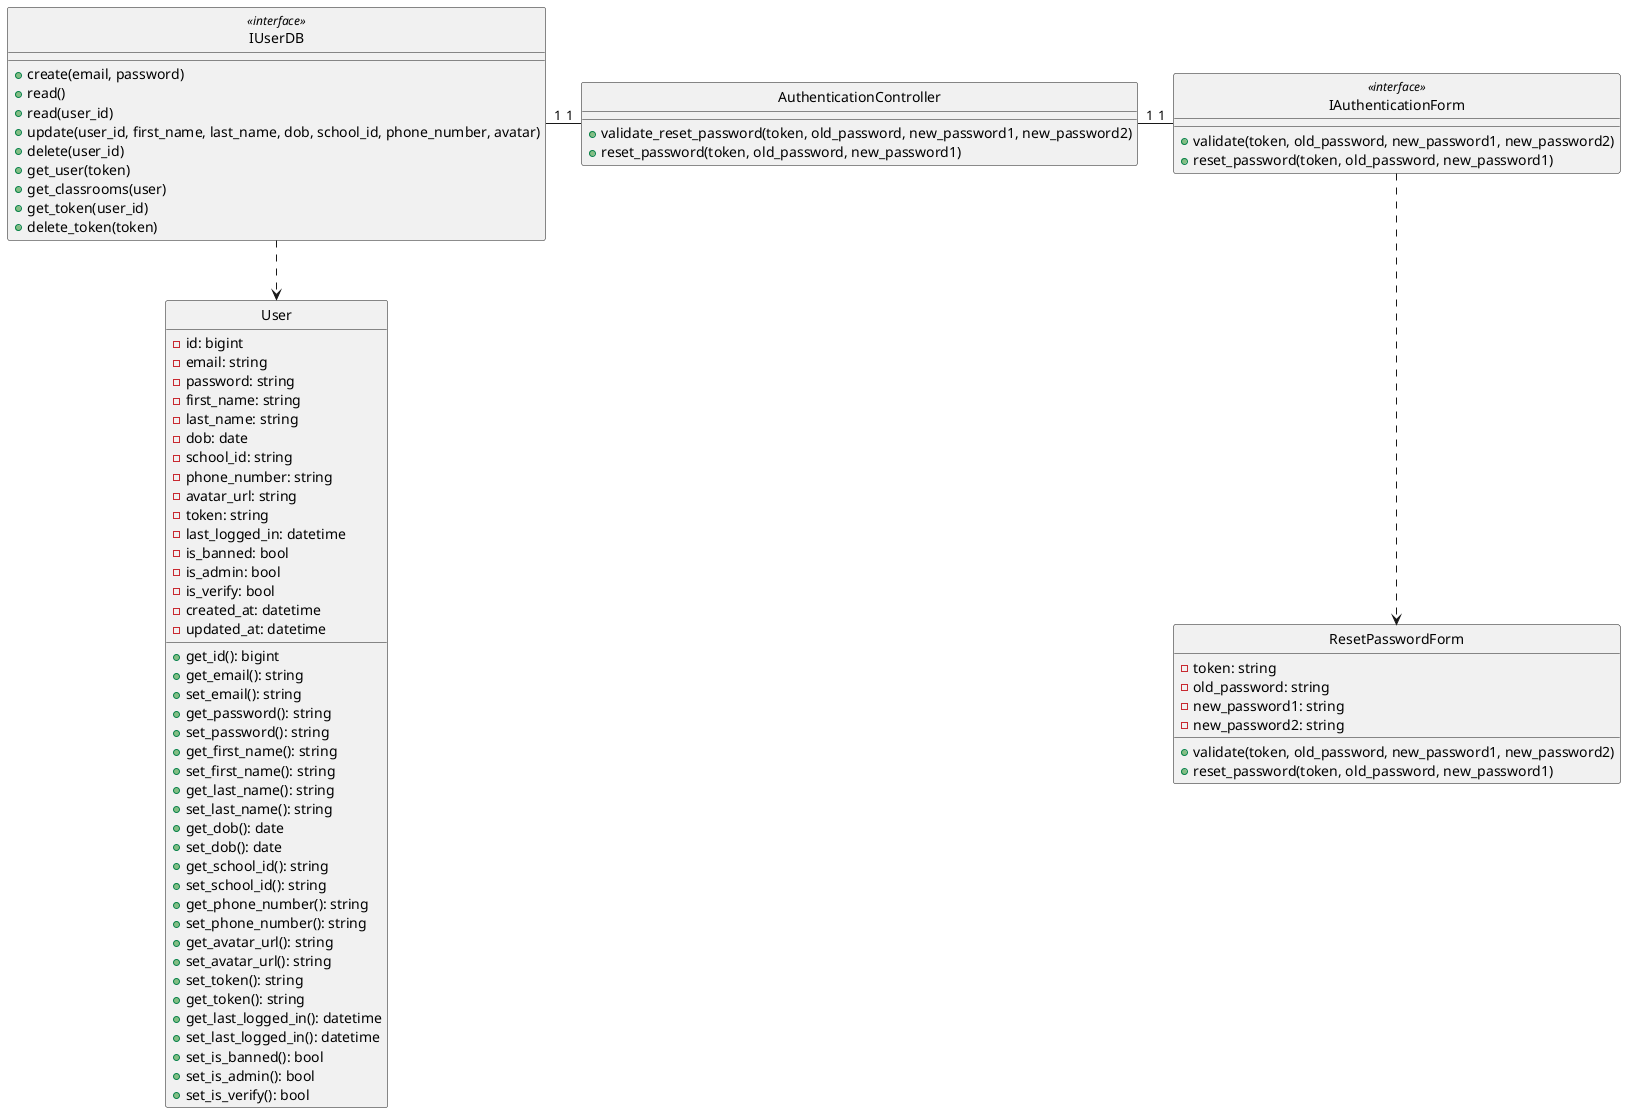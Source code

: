 @startuml createClass

class User {
    - id: bigint
    - email: string
    - password: string
    - first_name: string
    - last_name: string
    - dob: date
    - school_id: string
    - phone_number: string
    - avatar_url: string
    - token: string
    - last_logged_in: datetime
    - is_banned: bool
    - is_admin: bool
    - is_verify: bool
    - created_at: datetime
    - updated_at: datetime

    + get_id(): bigint
    + get_email(): string
    + set_email(): string
    + get_password(): string
    + set_password(): string
    + get_first_name(): string
    + set_first_name(): string
    + get_last_name(): string
    + set_last_name(): string
    + get_dob(): date
    + set_dob(): date
    + get_school_id(): string
    + set_school_id(): string
    + get_phone_number(): string
    + set_phone_number(): string
    + get_avatar_url(): string
    + set_avatar_url(): string
    + set_token(): string
    + get_token(): string
    + get_last_logged_in(): datetime
    + set_last_logged_in(): datetime
    + set_is_banned(): bool
    + set_is_admin(): bool
    + set_is_verify(): bool
}

class IUserDB <<interface>> {
    + create(email, password)
    + read()
    + read(user_id)
    + update(user_id, first_name, last_name, dob, school_id, phone_number, avatar)
    + delete(user_id)
    + get_user(token)
    + get_classrooms(user)
    + get_token(user_id)
    + delete_token(token)
}

class ResetPasswordForm {
    - token: string
    - old_password: string
    - new_password1: string
    - new_password2: string

    + validate(token, old_password, new_password1, new_password2)
    + reset_password(token, old_password, new_password1)
}

class IAuthenticationForm <<interface>> {
    + validate(token, old_password, new_password1, new_password2)
    + reset_password(token, old_password, new_password1)
}

class AuthenticationController {
    + validate_reset_password(token, old_password, new_password1, new_password2)
    + reset_password(token, old_password, new_password1)
}

hide User circle
hide IUserDB <<interface>> circle
hide ResetPasswordForm circle
hide IAuthenticationForm <<interface>> circle
hide AuthenticationController circle

IUserDB -down.> User
IAuthenticationForm .down.> ResetPasswordForm
AuthenticationController "1"-left-"1" IUserDB
IAuthenticationForm "1"-left-"1" AuthenticationController

@enduml
